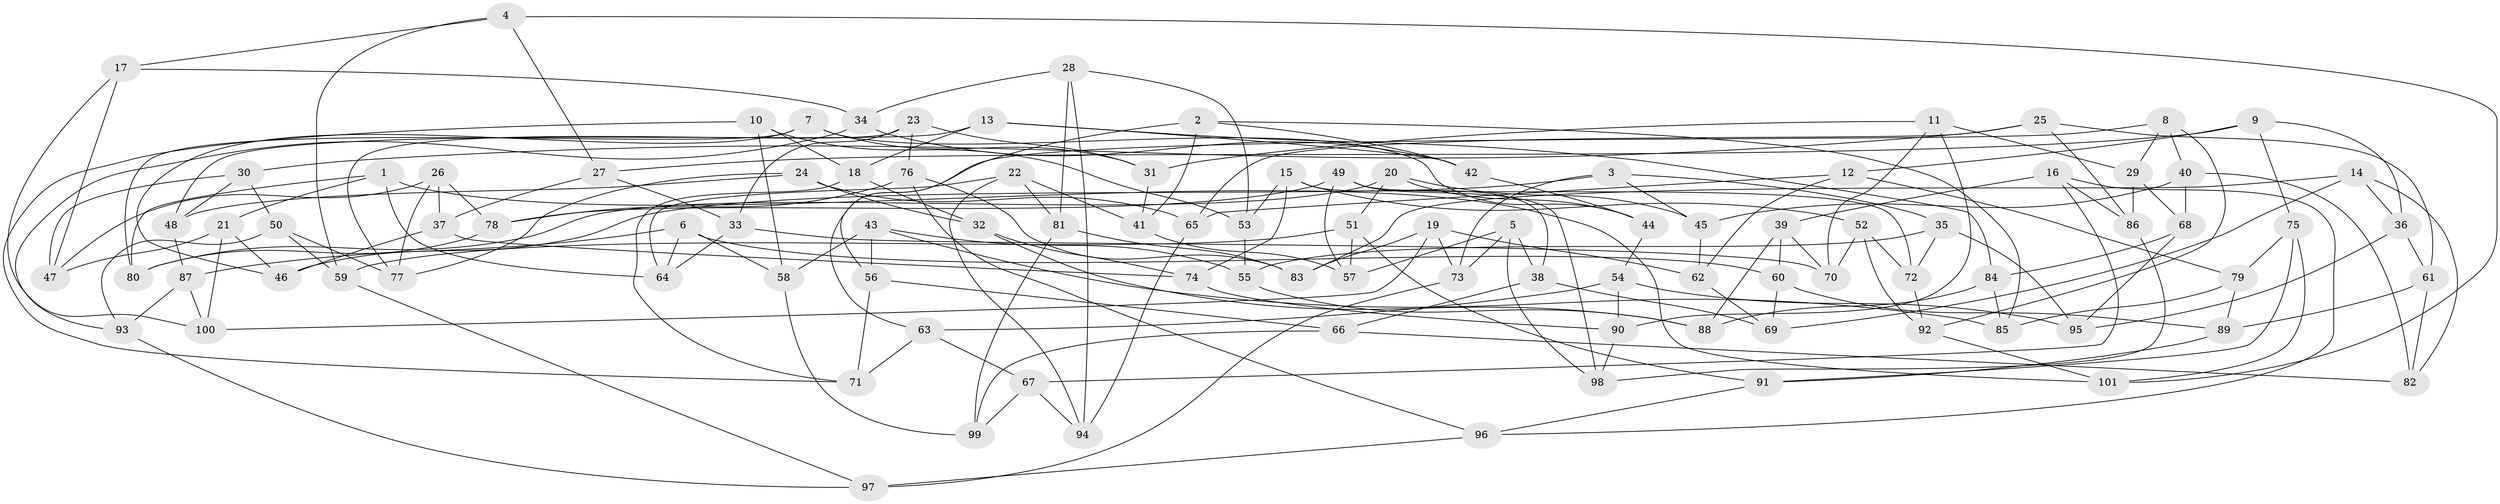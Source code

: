 // coarse degree distribution, {6: 0.5555555555555556, 4: 0.38095238095238093, 3: 0.015873015873015872, 5: 0.047619047619047616}
// Generated by graph-tools (version 1.1) at 2025/52/02/27/25 19:52:30]
// undirected, 101 vertices, 202 edges
graph export_dot {
graph [start="1"]
  node [color=gray90,style=filled];
  1;
  2;
  3;
  4;
  5;
  6;
  7;
  8;
  9;
  10;
  11;
  12;
  13;
  14;
  15;
  16;
  17;
  18;
  19;
  20;
  21;
  22;
  23;
  24;
  25;
  26;
  27;
  28;
  29;
  30;
  31;
  32;
  33;
  34;
  35;
  36;
  37;
  38;
  39;
  40;
  41;
  42;
  43;
  44;
  45;
  46;
  47;
  48;
  49;
  50;
  51;
  52;
  53;
  54;
  55;
  56;
  57;
  58;
  59;
  60;
  61;
  62;
  63;
  64;
  65;
  66;
  67;
  68;
  69;
  70;
  71;
  72;
  73;
  74;
  75;
  76;
  77;
  78;
  79;
  80;
  81;
  82;
  83;
  84;
  85;
  86;
  87;
  88;
  89;
  90;
  91;
  92;
  93;
  94;
  95;
  96;
  97;
  98;
  99;
  100;
  101;
  1 -- 21;
  1 -- 80;
  1 -- 101;
  1 -- 64;
  2 -- 85;
  2 -- 41;
  2 -- 56;
  2 -- 42;
  3 -- 45;
  3 -- 73;
  3 -- 35;
  3 -- 46;
  4 -- 27;
  4 -- 17;
  4 -- 101;
  4 -- 59;
  5 -- 73;
  5 -- 98;
  5 -- 57;
  5 -- 38;
  6 -- 87;
  6 -- 60;
  6 -- 58;
  6 -- 64;
  7 -- 46;
  7 -- 44;
  7 -- 80;
  7 -- 31;
  8 -- 40;
  8 -- 63;
  8 -- 29;
  8 -- 92;
  9 -- 27;
  9 -- 75;
  9 -- 12;
  9 -- 36;
  10 -- 71;
  10 -- 53;
  10 -- 18;
  10 -- 58;
  11 -- 70;
  11 -- 31;
  11 -- 90;
  11 -- 29;
  12 -- 79;
  12 -- 62;
  12 -- 65;
  13 -- 42;
  13 -- 84;
  13 -- 48;
  13 -- 18;
  14 -- 69;
  14 -- 82;
  14 -- 36;
  14 -- 83;
  15 -- 74;
  15 -- 53;
  15 -- 38;
  15 -- 52;
  16 -- 39;
  16 -- 67;
  16 -- 96;
  16 -- 86;
  17 -- 47;
  17 -- 34;
  17 -- 100;
  18 -- 32;
  18 -- 71;
  19 -- 100;
  19 -- 73;
  19 -- 83;
  19 -- 62;
  20 -- 80;
  20 -- 44;
  20 -- 45;
  20 -- 51;
  21 -- 46;
  21 -- 47;
  21 -- 100;
  22 -- 94;
  22 -- 64;
  22 -- 41;
  22 -- 81;
  23 -- 33;
  23 -- 76;
  23 -- 31;
  23 -- 77;
  24 -- 65;
  24 -- 77;
  24 -- 48;
  24 -- 32;
  25 -- 86;
  25 -- 65;
  25 -- 30;
  25 -- 61;
  26 -- 78;
  26 -- 77;
  26 -- 47;
  26 -- 37;
  27 -- 33;
  27 -- 37;
  28 -- 53;
  28 -- 94;
  28 -- 34;
  28 -- 81;
  29 -- 86;
  29 -- 68;
  30 -- 50;
  30 -- 47;
  30 -- 48;
  31 -- 41;
  32 -- 74;
  32 -- 88;
  33 -- 70;
  33 -- 64;
  34 -- 93;
  34 -- 42;
  35 -- 55;
  35 -- 95;
  35 -- 72;
  36 -- 61;
  36 -- 95;
  37 -- 74;
  37 -- 46;
  38 -- 66;
  38 -- 69;
  39 -- 60;
  39 -- 88;
  39 -- 70;
  40 -- 68;
  40 -- 45;
  40 -- 82;
  41 -- 57;
  42 -- 44;
  43 -- 55;
  43 -- 85;
  43 -- 58;
  43 -- 56;
  44 -- 54;
  45 -- 62;
  48 -- 87;
  49 -- 57;
  49 -- 72;
  49 -- 78;
  49 -- 98;
  50 -- 93;
  50 -- 77;
  50 -- 59;
  51 -- 57;
  51 -- 59;
  51 -- 91;
  52 -- 92;
  52 -- 72;
  52 -- 70;
  53 -- 55;
  54 -- 63;
  54 -- 90;
  54 -- 95;
  55 -- 88;
  56 -- 66;
  56 -- 71;
  58 -- 99;
  59 -- 97;
  60 -- 69;
  60 -- 89;
  61 -- 82;
  61 -- 89;
  62 -- 69;
  63 -- 71;
  63 -- 67;
  65 -- 94;
  66 -- 99;
  66 -- 82;
  67 -- 94;
  67 -- 99;
  68 -- 95;
  68 -- 84;
  72 -- 92;
  73 -- 97;
  74 -- 90;
  75 -- 101;
  75 -- 91;
  75 -- 79;
  76 -- 83;
  76 -- 78;
  76 -- 96;
  78 -- 80;
  79 -- 89;
  79 -- 85;
  81 -- 83;
  81 -- 99;
  84 -- 88;
  84 -- 85;
  86 -- 98;
  87 -- 100;
  87 -- 93;
  89 -- 91;
  90 -- 98;
  91 -- 96;
  92 -- 101;
  93 -- 97;
  96 -- 97;
}
